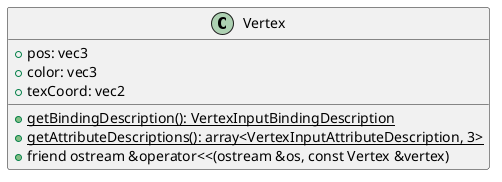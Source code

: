 @startuml Vertex
class Vertex{
	+ pos: vec3
	+ color: vec3
	+ texCoord: vec2
	+ {static} getBindingDescription(): VertexInputBindingDescription
	+ {static} getAttributeDescriptions(): array<VertexInputAttributeDescription, 3>
	+ friend ostream &operator<<(ostream &os, const Vertex &vertex)
}
@enduml